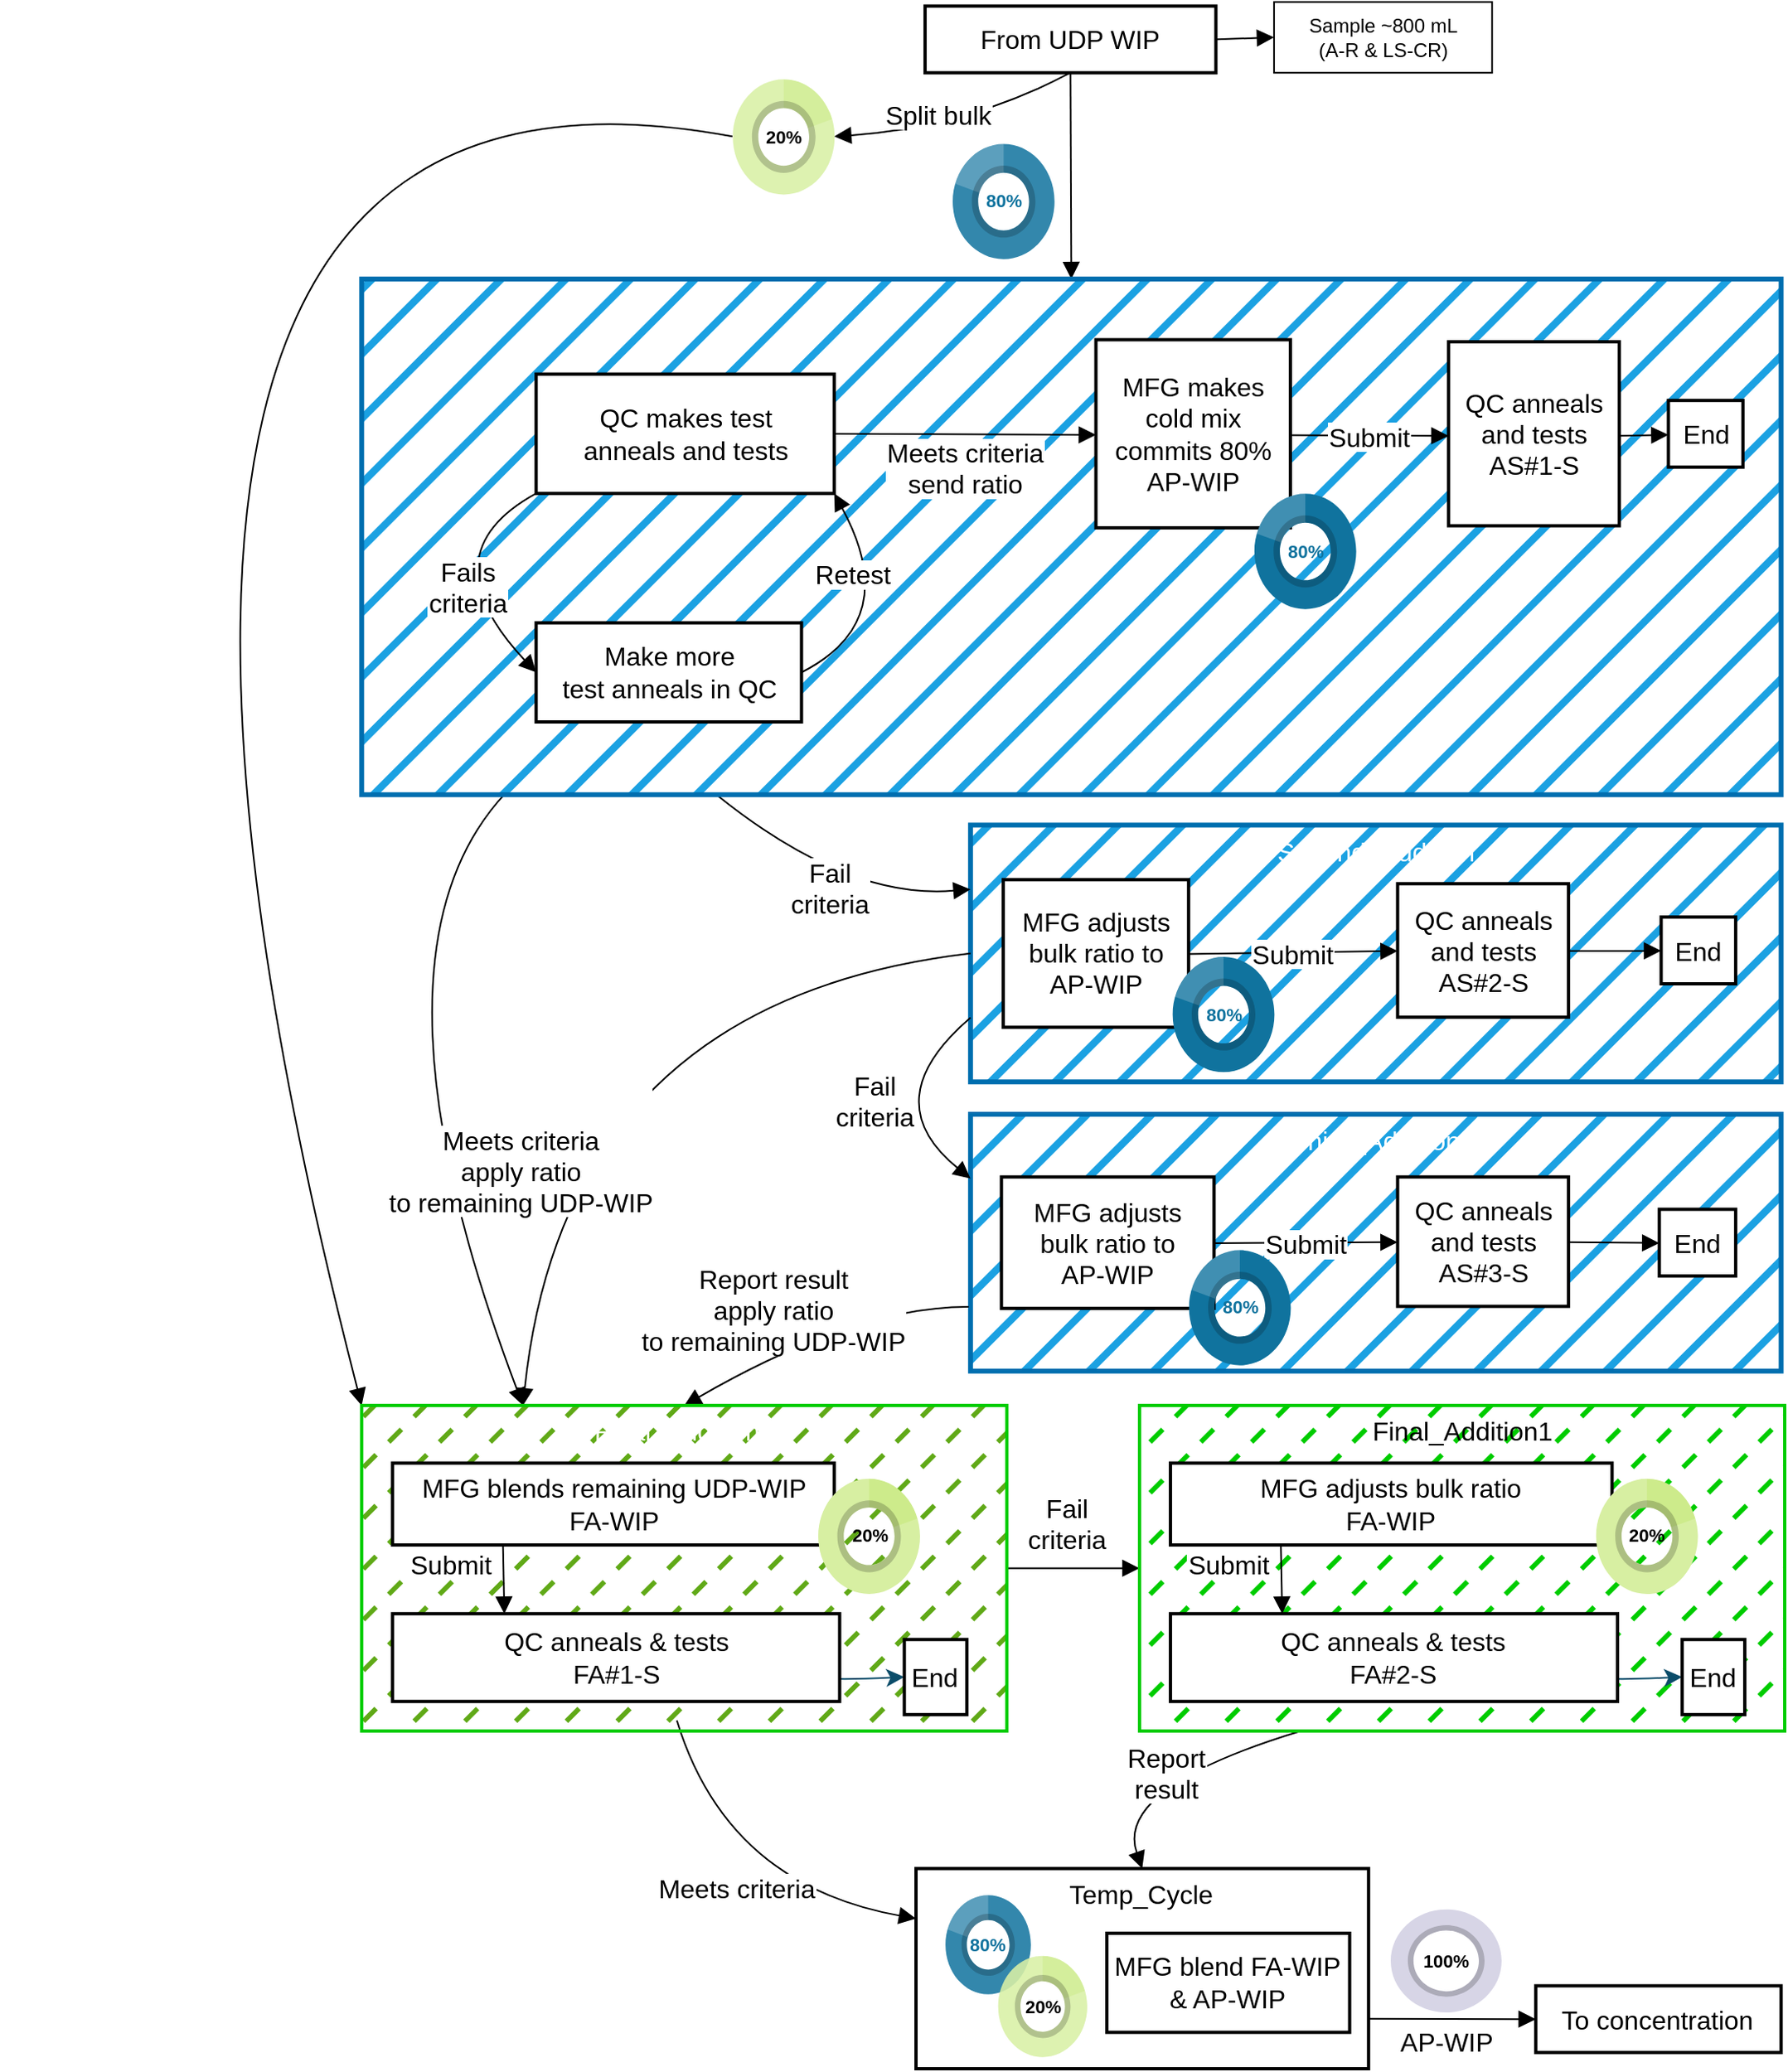<mxfile version="24.4.8" type="github">
  <diagram name="Page-1" id="gUKE7Ty1ndnf_Hq8EU9M">
    <mxGraphModel dx="2800" dy="2726" grid="0" gridSize="10" guides="1" tooltips="1" connect="1" arrows="1" fold="1" page="1" pageScale="1" pageWidth="850" pageHeight="1100" math="0" shadow="0">
      <root>
        <mxCell id="0" />
        <mxCell id="1" parent="0" />
        <mxCell id="pBv_GkbSqUie0VZyw_Bp-6" value="" style="group;glass=1;" parent="1" vertex="1" connectable="0">
          <mxGeometry x="68" y="-248" width="1094" height="1268" as="geometry" />
        </mxCell>
        <mxCell id="u29ysnLNSDEaN5z4U6bu-100" value="Temp_Cycle" style="whiteSpace=wrap;strokeWidth=2;verticalAlign=top;fontSize=16;" parent="pBv_GkbSqUie0VZyw_Bp-6" vertex="1">
          <mxGeometry x="561.483" y="1145.29" width="277.399" height="122.71" as="geometry" />
        </mxCell>
        <mxCell id="u29ysnLNSDEaN5z4U6bu-101" value="MFG blend FA-WIP &amp; AP-WIP" style="whiteSpace=wrap;strokeWidth=2;fontSize=16;" parent="u29ysnLNSDEaN5z4U6bu-100" vertex="1">
          <mxGeometry x="116.976" y="39.664" width="148.837" height="60.735" as="geometry" />
        </mxCell>
        <mxCell id="eIJWV5J0-2OSgaS1AC5S-21" value="80%" style="verticalLabelPosition=middle;verticalAlign=middle;html=1;shape=mxgraph.infographic.partConcEllipse;fillColor=#10739E;strokeColor=default;startAngle=0;endAngle=.8;arcWidth=0.5;fontSize=11;fontColor=#10739E;align=center;fontStyle=1;perimeterSpacing=0;strokeWidth=0;shadow=0;fillOpacity=85;strokeOpacity=0;" parent="u29ysnLNSDEaN5z4U6bu-100" vertex="1">
          <mxGeometry x="17.825" y="16.113" width="52.36" height="60.735" as="geometry" />
        </mxCell>
        <mxCell id="eIJWV5J0-2OSgaS1AC5S-12" value="20%" style="verticalLabelPosition=middle;verticalAlign=middle;html=1;shape=mxgraph.infographic.partConcEllipse;fillColor=#cdeb8b;strokeColor=#36393d;startAngle=0;endAngle=0.20;arcWidth=0.5;fontSize=11;align=center;fontStyle=1;perimeterSpacing=0;strokeWidth=0;shadow=0;fillOpacity=85;strokeOpacity=0;" parent="u29ysnLNSDEaN5z4U6bu-100" vertex="1">
          <mxGeometry x="50.132" y="53.298" width="54.589" height="61.975" as="geometry" />
        </mxCell>
        <mxCell id="u29ysnLNSDEaN5z4U6bu-114" value="Third_Addition" style="whiteSpace=wrap;strokeWidth=3;verticalAlign=top;fontSize=16;container=0;fillColor=#1ba1e2;fontColor=#ffffff;strokeColor=#006EAF;fillStyle=hatch;" parent="pBv_GkbSqUie0VZyw_Bp-6" vertex="1">
          <mxGeometry x="594.904" y="682.96" width="496.868" height="157.415" as="geometry" />
        </mxCell>
        <mxCell id="u29ysnLNSDEaN5z4U6bu-122" value="Second_Addition" style="whiteSpace=wrap;strokeWidth=3;verticalAlign=top;fontSize=16;container=0;strokeColor=#006EAF;fillColor=#1ba1e2;fontColor=#ffffff;fillStyle=hatch;" parent="pBv_GkbSqUie0VZyw_Bp-6" vertex="1">
          <mxGeometry x="594.904" y="505.713" width="496.868" height="157.415" as="geometry" />
        </mxCell>
        <mxCell id="u29ysnLNSDEaN5z4U6bu-143" value="From UDP WIP" style="whiteSpace=wrap;strokeWidth=2;fontSize=16;" parent="pBv_GkbSqUie0VZyw_Bp-6" vertex="1">
          <mxGeometry x="567.053" y="3.718" width="178.248" height="40.903" as="geometry" />
        </mxCell>
        <mxCell id="u29ysnLNSDEaN5z4U6bu-144" value="To concentration" style="whiteSpace=wrap;strokeWidth=2;fontSize=16;" parent="pBv_GkbSqUie0VZyw_Bp-6" vertex="1">
          <mxGeometry x="941.375" y="1217.181" width="150.397" height="40.903" as="geometry" />
        </mxCell>
        <mxCell id="u29ysnLNSDEaN5z4U6bu-145" value="" style="curved=1;startArrow=none;endArrow=block;exitX=0.5;exitY=1.012;entryX=0.5;entryY=0.002;rounded=0;fontSize=16;startSize=8;endSize=8;" parent="pBv_GkbSqUie0VZyw_Bp-6" source="u29ysnLNSDEaN5z4U6bu-143" edge="1">
          <mxGeometry relative="1" as="geometry">
            <Array as="points" />
            <mxPoint x="656.695" y="171.05" as="targetPoint" />
          </mxGeometry>
        </mxCell>
        <mxCell id="u29ysnLNSDEaN5z4U6bu-146" value="Fail&#xa;criteria" style="curved=1;startArrow=none;endArrow=block;exitX=0.25;exitY=1;entryX=0;entryY=0.25;rounded=0;fontSize=16;startSize=8;endSize=8;exitDx=0;exitDy=0;entryDx=0;entryDy=0;" parent="pBv_GkbSqUie0VZyw_Bp-6" target="u29ysnLNSDEaN5z4U6bu-122" edge="1">
          <mxGeometry relative="1" as="geometry">
            <Array as="points">
              <mxPoint x="519.149" y="551.574" />
            </Array>
            <mxPoint x="439.215" y="487.12" as="sourcePoint" />
          </mxGeometry>
        </mxCell>
        <mxCell id="u29ysnLNSDEaN5z4U6bu-148" value="" style="curved=1;startArrow=none;endArrow=block;exitX=0;exitY=0.5;rounded=0;fontSize=16;startSize=8;endSize=8;exitDx=0;exitDy=0;entryX=0.25;entryY=0;entryDx=0;entryDy=0;" parent="pBv_GkbSqUie0VZyw_Bp-6" source="u29ysnLNSDEaN5z4U6bu-122" target="u29ysnLNSDEaN5z4U6bu-164" edge="1">
          <mxGeometry x="-0.295" y="32" relative="1" as="geometry">
            <Array as="points">
              <mxPoint x="346.47" y="613.548" />
            </Array>
            <mxPoint x="457.876" y="858.968" as="targetPoint" />
            <mxPoint x="1" as="offset" />
          </mxGeometry>
        </mxCell>
        <mxCell id="pBv_GkbSqUie0VZyw_Bp-4" value="&amp;nbsp; &amp;nbsp; &amp;nbsp; &amp;nbsp; &amp;nbsp; &amp;nbsp;&amp;nbsp;&lt;div&gt;&amp;nbsp; &amp;nbsp; &amp;nbsp; &amp;nbsp; &amp;nbsp; &amp;nbsp; &amp;nbsp; &amp;nbsp; &amp;nbsp; &amp;nbsp; &amp;nbsp;&amp;nbsp;&lt;/div&gt;&lt;div&gt;&amp;nbsp; &amp;nbsp; &amp;nbsp; &amp;nbsp; &amp;nbsp;&amp;nbsp;&lt;/div&gt;&lt;div&gt;&lt;br&gt;&lt;/div&gt;" style="edgeLabel;html=1;align=center;verticalAlign=middle;resizable=0;points=[];" parent="u29ysnLNSDEaN5z4U6bu-148" vertex="1" connectable="0">
          <mxGeometry x="-0.224" y="40" relative="1" as="geometry">
            <mxPoint x="-41" y="45" as="offset" />
          </mxGeometry>
        </mxCell>
        <mxCell id="u29ysnLNSDEaN5z4U6bu-147" value="Meets criteria&#xa;apply ratio&#xa;to remaining UDP-WIP" style="curved=1;startArrow=none;endArrow=block;exitX=0.102;exitY=0.995;entryX=0.25;entryY=0;rounded=0;fontSize=16;startSize=8;endSize=8;exitDx=0;exitDy=0;exitPerimeter=0;entryDx=0;entryDy=0;" parent="pBv_GkbSqUie0VZyw_Bp-6" target="u29ysnLNSDEaN5z4U6bu-164" edge="1">
          <mxGeometry x="0.372" y="50" relative="1" as="geometry">
            <Array as="points">
              <mxPoint x="216.126" y="585.04" />
            </Array>
            <mxPoint x="457.876" y="858.968" as="targetPoint" />
            <mxPoint x="310.444" y="485.54" as="sourcePoint" />
            <mxPoint as="offset" />
          </mxGeometry>
        </mxCell>
        <mxCell id="u29ysnLNSDEaN5z4U6bu-150" value="Report result&#xa;apply ratio&#xa;to remaining UDP-WIP" style="curved=1;startArrow=none;endArrow=block;exitX=0;exitY=0.75;entryX=0.5;entryY=0;rounded=0;fontSize=16;startSize=8;endSize=8;exitDx=0;exitDy=0;entryDx=0;entryDy=0;" parent="pBv_GkbSqUie0VZyw_Bp-6" target="u29ysnLNSDEaN5z4U6bu-164" edge="1">
          <mxGeometry x="0.189" y="-24" relative="1" as="geometry">
            <Array as="points">
              <mxPoint x="524.719" y="800.712" />
            </Array>
            <mxPoint x="517.199" y="861.447" as="targetPoint" />
            <mxPoint x="593.79" y="801.022" as="sourcePoint" />
            <mxPoint as="offset" />
          </mxGeometry>
        </mxCell>
        <mxCell id="u29ysnLNSDEaN5z4U6bu-151" value="Meets criteria" style="curved=1;startArrow=none;endArrow=block;exitX=0.409;exitY=0.992;entryX=0;entryY=0.25;rounded=0;fontSize=16;startSize=8;endSize=8;entryDx=0;entryDy=0;exitDx=0;exitDy=0;exitPerimeter=0;" parent="pBv_GkbSqUie0VZyw_Bp-6" target="u29ysnLNSDEaN5z4U6bu-100" edge="1">
          <mxGeometry x="0.002" relative="1" as="geometry">
            <Array as="points">
              <mxPoint x="445.621" y="1155.206" />
            </Array>
            <mxPoint x="414.891" y="1054.47" as="sourcePoint" />
            <mxPoint as="offset" />
          </mxGeometry>
        </mxCell>
        <mxCell id="u29ysnLNSDEaN5z4U6bu-152" value="Fail&#xa;criteria" style="curved=1;startArrow=none;endArrow=block;exitX=1;exitY=0.5;entryX=0;entryY=0.5;rounded=0;fontSize=16;startSize=8;endSize=8;exitDx=0;exitDy=0;entryDx=0;entryDy=0;" parent="pBv_GkbSqUie0VZyw_Bp-6" source="u29ysnLNSDEaN5z4U6bu-164" target="eIJWV5J0-2OSgaS1AC5S-30" edge="1">
          <mxGeometry x="-0.093" y="28" relative="1" as="geometry">
            <Array as="points" />
            <mxPoint x="694.055" y="957.507" as="sourcePoint" />
            <mxPoint as="offset" />
            <mxPoint x="696.283" y="960.606" as="targetPoint" />
          </mxGeometry>
        </mxCell>
        <mxCell id="u29ysnLNSDEaN5z4U6bu-153" value="Report&#xa;result" style="curved=1;startArrow=none;endArrow=block;exitX=0.25;exitY=1;entryX=0.5;entryY=0;rounded=0;fontSize=16;startSize=8;endSize=8;exitDx=0;exitDy=0;entryDx=0;entryDy=0;fontColor=default;" parent="pBv_GkbSqUie0VZyw_Bp-6" target="u29ysnLNSDEaN5z4U6bu-100" edge="1">
          <mxGeometry relative="1" as="geometry">
            <Array as="points">
              <mxPoint x="682.914" y="1095.711" />
            </Array>
            <mxPoint x="797.383" y="1061.005" as="sourcePoint" />
          </mxGeometry>
        </mxCell>
        <mxCell id="u29ysnLNSDEaN5z4U6bu-154" value="AP-WIP" style="curved=1;startArrow=none;endArrow=block;exitX=1;exitY=0.75;entryX=0;entryY=0.5;rounded=0;fontSize=16;startSize=8;endSize=8;exitDx=0;exitDy=0;entryDx=0;entryDy=0;" parent="pBv_GkbSqUie0VZyw_Bp-6" source="u29ysnLNSDEaN5z4U6bu-100" target="u29ysnLNSDEaN5z4U6bu-144" edge="1">
          <mxGeometry x="-0.065" y="-13" relative="1" as="geometry">
            <Array as="points" />
            <mxPoint x="833.312" y="1239.802" as="sourcePoint" />
            <mxPoint as="offset" />
          </mxGeometry>
        </mxCell>
        <mxCell id="u29ysnLNSDEaN5z4U6bu-160" value="" style="group;fontSize=16;fillColor=#1ba1e2;strokeColor=#006EAF;strokeWidth=3;glass=0;fontColor=#ffffff;fillStyle=hatch;" parent="pBv_GkbSqUie0VZyw_Bp-6" vertex="1" connectable="0">
          <mxGeometry x="221.697" y="171.05" width="870.075" height="316.07" as="geometry" />
        </mxCell>
        <mxCell id="u29ysnLNSDEaN5z4U6bu-131" value="QC makes test&#xa;anneals and tests" style="whiteSpace=wrap;strokeWidth=2;fontSize=16;" parent="u29ysnLNSDEaN5z4U6bu-160" vertex="1">
          <mxGeometry x="106.949" y="58.256" width="182.705" height="73.13" as="geometry" />
        </mxCell>
        <mxCell id="u29ysnLNSDEaN5z4U6bu-133" value="Make more&#xa;test anneals in QC" style="whiteSpace=wrap;strokeWidth=2;fontSize=16;" parent="u29ysnLNSDEaN5z4U6bu-160" vertex="1">
          <mxGeometry x="106.949" y="210.714" width="162.652" height="60.735" as="geometry" />
        </mxCell>
        <mxCell id="u29ysnLNSDEaN5z4U6bu-134" value="MFG makes&#xa;cold mix&#xa;commits 80%&#xa;AP-WIP" style="whiteSpace=wrap;strokeWidth=2;fontSize=16;verticalAlign=middle;" parent="u29ysnLNSDEaN5z4U6bu-160" vertex="1">
          <mxGeometry x="450.077" y="37.185" width="119.204" height="115.273" as="geometry" />
        </mxCell>
        <mxCell id="u29ysnLNSDEaN5z4U6bu-135" value="QC anneals&#xa;and tests&#xa;AS#1-S" style="whiteSpace=wrap;strokeWidth=2;fontSize=16;" parent="u29ysnLNSDEaN5z4U6bu-160" vertex="1">
          <mxGeometry x="666.204" y="38.424" width="104.721" height="112.794" as="geometry" />
        </mxCell>
        <mxCell id="u29ysnLNSDEaN5z4U6bu-136" value="End" style="whiteSpace=wrap;strokeWidth=2;fontSize=16;" parent="u29ysnLNSDEaN5z4U6bu-160" vertex="1">
          <mxGeometry x="801.004" y="74.37" width="45.676" height="40.903" as="geometry" />
        </mxCell>
        <mxCell id="u29ysnLNSDEaN5z4U6bu-138" value="Fails&#xa;criteria" style="curved=1;startArrow=none;endArrow=block;exitX=0;exitY=1;entryX=0;entryY=0.5;rounded=0;fontSize=16;startSize=8;endSize=8;exitDx=0;exitDy=0;entryDx=0;entryDy=0;" parent="u29ysnLNSDEaN5z4U6bu-160" source="u29ysnLNSDEaN5z4U6bu-131" target="u29ysnLNSDEaN5z4U6bu-133" edge="1">
          <mxGeometry x="0.236" y="6" relative="1" as="geometry">
            <Array as="points">
              <mxPoint x="38.992" y="168.571" />
            </Array>
            <mxPoint as="offset" />
          </mxGeometry>
        </mxCell>
        <mxCell id="u29ysnLNSDEaN5z4U6bu-139" value="Retest" style="curved=1;startArrow=none;endArrow=block;exitX=1;exitY=0.5;entryX=1;entryY=1;rounded=0;fontSize=16;startSize=8;endSize=8;entryDx=0;entryDy=0;exitDx=0;exitDy=0;" parent="u29ysnLNSDEaN5z4U6bu-160" source="u29ysnLNSDEaN5z4U6bu-133" target="u29ysnLNSDEaN5z4U6bu-131" edge="1">
          <mxGeometry x="0.391" y="13" relative="1" as="geometry">
            <Array as="points">
              <mxPoint x="331.988" y="209.474" />
            </Array>
            <mxPoint as="offset" />
          </mxGeometry>
        </mxCell>
        <mxCell id="u29ysnLNSDEaN5z4U6bu-140" value="Meets criteria&#xa;send ratio" style="curved=1;startArrow=none;endArrow=block;entryX=-0.001;entryY=0.508;rounded=0;fontSize=16;startSize=8;endSize=8;exitX=1;exitY=0.5;exitDx=0;exitDy=0;" parent="u29ysnLNSDEaN5z4U6bu-160" edge="1">
          <mxGeometry x="0.001" y="-20" relative="1" as="geometry">
            <Array as="points" />
            <mxPoint x="289.654" y="94.821" as="sourcePoint" />
            <mxPoint x="450.077" y="95.501" as="targetPoint" />
            <mxPoint as="offset" />
          </mxGeometry>
        </mxCell>
        <mxCell id="u29ysnLNSDEaN5z4U6bu-141" value="Submit" style="curved=1;startArrow=none;endArrow=block;exitX=1.003;exitY=0.508;entryX=0.003;entryY=0.511;rounded=0;fontSize=16;startSize=8;endSize=8;" parent="u29ysnLNSDEaN5z4U6bu-160" source="u29ysnLNSDEaN5z4U6bu-134" target="u29ysnLNSDEaN5z4U6bu-135" edge="1">
          <mxGeometry relative="1" as="geometry">
            <Array as="points" />
          </mxGeometry>
        </mxCell>
        <mxCell id="u29ysnLNSDEaN5z4U6bu-142" value="" style="curved=1;startArrow=none;endArrow=block;exitX=1.007;exitY=0.511;entryX=-0.008;entryY=0.517;rounded=0;fontSize=16;startSize=8;endSize=8;" parent="u29ysnLNSDEaN5z4U6bu-160" source="u29ysnLNSDEaN5z4U6bu-135" target="u29ysnLNSDEaN5z4U6bu-136" edge="1">
          <mxGeometry relative="1" as="geometry">
            <Array as="points" />
          </mxGeometry>
        </mxCell>
        <mxCell id="pBv_GkbSqUie0VZyw_Bp-3" value="80%" style="verticalLabelPosition=middle;verticalAlign=middle;html=1;shape=mxgraph.infographic.partConcEllipse;fillColor=#10739E;strokeColor=default;startAngle=0;endAngle=.8;arcWidth=0.5;fontSize=11;fontColor=#10739E;align=center;fontStyle=1;perimeterSpacing=0;strokeWidth=0;shadow=0;fillOpacity=100;strokeOpacity=0;" parent="u29ysnLNSDEaN5z4U6bu-160" vertex="1">
          <mxGeometry x="547" y="131.386" width="62.387" height="70.651" as="geometry" />
        </mxCell>
        <mxCell id="u29ysnLNSDEaN5z4U6bu-123" value="MFG adjusts&#xa;bulk ratio to AP-WIP" style="whiteSpace=wrap;strokeWidth=2;fontSize=16;" parent="pBv_GkbSqUie0VZyw_Bp-6" vertex="1">
          <mxGeometry x="614.957" y="539.179" width="113.633" height="90.483" as="geometry" />
        </mxCell>
        <mxCell id="u29ysnLNSDEaN5z4U6bu-125" value="QC anneals&#xa;and tests&#xa;AS#2-S" style="whiteSpace=wrap;strokeWidth=2;fontSize=16;" parent="pBv_GkbSqUie0VZyw_Bp-6" vertex="1">
          <mxGeometry x="856.707" y="541.658" width="104.721" height="81.806" as="geometry" />
        </mxCell>
        <mxCell id="u29ysnLNSDEaN5z4U6bu-126" value="End" style="whiteSpace=wrap;strokeWidth=2;fontSize=16;" parent="pBv_GkbSqUie0VZyw_Bp-6" vertex="1">
          <mxGeometry x="1018.244" y="562.109" width="45.676" height="40.903" as="geometry" />
        </mxCell>
        <mxCell id="u29ysnLNSDEaN5z4U6bu-128" value="Submit" style="curved=1;startArrow=none;endArrow=block;exitX=1.005;exitY=0.504;entryX=0.001;entryY=0.504;rounded=0;fontSize=16;startSize=8;endSize=8;" parent="pBv_GkbSqUie0VZyw_Bp-6" source="u29ysnLNSDEaN5z4U6bu-123" target="u29ysnLNSDEaN5z4U6bu-125" edge="1">
          <mxGeometry relative="1" as="geometry">
            <Array as="points" />
          </mxGeometry>
        </mxCell>
        <mxCell id="u29ysnLNSDEaN5z4U6bu-129" value="" style="curved=1;startArrow=none;endArrow=block;exitX=1.005;exitY=0.504;entryX=-0.012;entryY=0.506;rounded=0;fontSize=16;startSize=8;endSize=8;" parent="pBv_GkbSqUie0VZyw_Bp-6" source="u29ysnLNSDEaN5z4U6bu-125" target="u29ysnLNSDEaN5z4U6bu-126" edge="1">
          <mxGeometry relative="1" as="geometry">
            <Array as="points" />
          </mxGeometry>
        </mxCell>
        <mxCell id="u29ysnLNSDEaN5z4U6bu-115" value="MFG adjusts&#xa;bulk ratio to &#xa;AP-WIP" style="whiteSpace=wrap;strokeWidth=2;fontSize=16;" parent="pBv_GkbSqUie0VZyw_Bp-6" vertex="1">
          <mxGeometry x="613.843" y="721.384" width="130.344" height="80.567" as="geometry" />
        </mxCell>
        <mxCell id="u29ysnLNSDEaN5z4U6bu-117" value="QC anneals&#xa;and tests&#xa;AS#3-S" style="whiteSpace=wrap;strokeWidth=2;fontSize=16;" parent="pBv_GkbSqUie0VZyw_Bp-6" vertex="1">
          <mxGeometry x="856.707" y="721.384" width="104.721" height="79.327" as="geometry" />
        </mxCell>
        <mxCell id="u29ysnLNSDEaN5z4U6bu-118" value="End" style="whiteSpace=wrap;strokeWidth=2;fontSize=16;" parent="pBv_GkbSqUie0VZyw_Bp-6" vertex="1">
          <mxGeometry x="1017.13" y="741.216" width="46.79" height="40.903" as="geometry" />
        </mxCell>
        <mxCell id="u29ysnLNSDEaN5z4U6bu-120" value="Submit" style="curved=1;startArrow=none;endArrow=block;exitX=1.005;exitY=0.504;entryX=0.001;entryY=0.504;rounded=0;fontSize=16;startSize=8;endSize=8;" parent="pBv_GkbSqUie0VZyw_Bp-6" source="u29ysnLNSDEaN5z4U6bu-115" target="u29ysnLNSDEaN5z4U6bu-117" edge="1">
          <mxGeometry relative="1" as="geometry">
            <Array as="points" />
          </mxGeometry>
        </mxCell>
        <mxCell id="u29ysnLNSDEaN5z4U6bu-121" value="" style="curved=1;startArrow=none;endArrow=block;exitX=1.005;exitY=0.504;entryX=-0.012;entryY=0.506;rounded=0;fontSize=16;startSize=8;endSize=8;" parent="pBv_GkbSqUie0VZyw_Bp-6" source="u29ysnLNSDEaN5z4U6bu-117" target="u29ysnLNSDEaN5z4U6bu-118" edge="1">
          <mxGeometry relative="1" as="geometry">
            <Array as="points" />
          </mxGeometry>
        </mxCell>
        <mxCell id="u29ysnLNSDEaN5z4U6bu-170" value="Fail&#xa;criteria" style="curved=1;startArrow=none;endArrow=block;exitX=0;exitY=0.75;entryX=0;entryY=0.25;rounded=0;fontSize=16;startSize=8;endSize=8;exitDx=0;exitDy=0;entryDx=0;entryDy=0;" parent="pBv_GkbSqUie0VZyw_Bp-6" source="u29ysnLNSDEaN5z4U6bu-122" target="u29ysnLNSDEaN5z4U6bu-114" edge="1">
          <mxGeometry relative="1" as="geometry">
            <Array as="points">
              <mxPoint x="535.859" y="674.283" />
            </Array>
            <mxPoint x="1091.772" y="585.04" as="sourcePoint" />
            <mxPoint x="1091.772" y="762.287" as="targetPoint" />
          </mxGeometry>
        </mxCell>
        <mxCell id="eIJWV5J0-2OSgaS1AC5S-3" value="Sample ~800 mL&lt;br&gt;(A-R &amp;amp; LS-CR)" style="rounded=0;whiteSpace=wrap;html=1;" parent="pBv_GkbSqUie0VZyw_Bp-6" vertex="1">
          <mxGeometry x="780.951" y="1.239" width="133.686" height="43.382" as="geometry" />
        </mxCell>
        <mxCell id="eIJWV5J0-2OSgaS1AC5S-4" value="" style="curved=1;startArrow=none;endArrow=block;entryX=0;entryY=0.5;rounded=0;fontSize=16;startSize=8;endSize=8;entryDx=0;entryDy=0;exitX=1;exitY=0.5;exitDx=0;exitDy=0;" parent="pBv_GkbSqUie0VZyw_Bp-6" source="u29ysnLNSDEaN5z4U6bu-143" target="eIJWV5J0-2OSgaS1AC5S-3" edge="1">
          <mxGeometry relative="1" as="geometry">
            <Array as="points" />
            <mxPoint x="656.177" y="105.357" as="sourcePoint" />
            <mxPoint x="483.566" y="171.05" as="targetPoint" />
          </mxGeometry>
        </mxCell>
        <mxCell id="eIJWV5J0-2OSgaS1AC5S-9" value="80%" style="verticalLabelPosition=middle;verticalAlign=middle;html=1;shape=mxgraph.infographic.partConcEllipse;fillColor=#10739E;strokeColor=default;startAngle=0;endAngle=.8;arcWidth=0.5;fontSize=11;fontColor=#10739E;align=center;fontStyle=1;perimeterSpacing=0;strokeWidth=0;shadow=0;fillOpacity=100;strokeOpacity=0;" parent="pBv_GkbSqUie0VZyw_Bp-6" vertex="1">
          <mxGeometry x="718.564" y="586.28" width="62.387" height="70.651" as="geometry" />
        </mxCell>
        <mxCell id="eIJWV5J0-2OSgaS1AC5S-10" value="80%" style="verticalLabelPosition=middle;verticalAlign=middle;html=1;shape=mxgraph.infographic.partConcEllipse;fillColor=#10739E;strokeColor=default;startAngle=0;endAngle=.8;arcWidth=0.5;fontSize=11;fontColor=#10739E;align=center;fontStyle=1;perimeterSpacing=0;strokeWidth=0;shadow=0;fillOpacity=100;strokeOpacity=0;" parent="pBv_GkbSqUie0VZyw_Bp-6" vertex="1">
          <mxGeometry x="728.591" y="766.006" width="62.387" height="70.651" as="geometry" />
        </mxCell>
        <mxCell id="eIJWV5J0-2OSgaS1AC5S-22" value="100%" style="verticalLabelPosition=middle;verticalAlign=middle;html=1;shape=mxgraph.infographic.partConcEllipse;fillColor=#d0cee2;strokeColor=#56517e;startAngle=0;endAngle=1;arcWidth=0.41;fontSize=11;align=center;fontStyle=1;perimeterSpacing=0;strokeWidth=0;shadow=0;fillOpacity=85;strokeOpacity=0;" parent="pBv_GkbSqUie0VZyw_Bp-6" vertex="1">
          <mxGeometry x="852.251" y="1170.08" width="67.957" height="63.214" as="geometry" />
        </mxCell>
        <mxCell id="eIJWV5J0-2OSgaS1AC5S-28" value="Split bulk" style="curved=1;startArrow=none;endArrow=block;exitX=0.5;exitY=1;entryX=1;entryY=0.5;rounded=0;fontSize=16;startSize=8;endSize=8;horizontal=1;exitDx=0;exitDy=0;entryDx=0;entryDy=0;entryPerimeter=0;" parent="pBv_GkbSqUie0VZyw_Bp-6" source="u29ysnLNSDEaN5z4U6bu-143" target="eIJWV5J0-2OSgaS1AC5S-27" edge="1">
          <mxGeometry x="0.152" y="-10" relative="1" as="geometry">
            <Array as="points">
              <mxPoint x="592.676" y="78.088" />
            </Array>
            <mxPoint x="819.943" y="376.805" as="sourcePoint" />
            <mxPoint x="916.866" y="378.045" as="targetPoint" />
            <mxPoint as="offset" />
          </mxGeometry>
        </mxCell>
        <mxCell id="eIJWV5J0-2OSgaS1AC5S-27" value="20%" style="verticalLabelPosition=middle;verticalAlign=middle;html=1;shape=mxgraph.infographic.partConcEllipse;fillColor=#cdeb8b;strokeColor=#36393d;startAngle=0;endAngle=0.20;arcWidth=0.5;fontSize=11;align=center;fontStyle=1;perimeterSpacing=0;strokeWidth=0;shadow=0;fillOpacity=85;strokeOpacity=0;" parent="pBv_GkbSqUie0VZyw_Bp-6" vertex="1">
          <mxGeometry x="448.963" y="48.34" width="62.387" height="70.651" as="geometry" />
        </mxCell>
        <mxCell id="eIJWV5J0-2OSgaS1AC5S-8" value="80%" style="verticalLabelPosition=middle;verticalAlign=middle;html=1;shape=mxgraph.infographic.partConcEllipse;fillColor=#10739E;strokeColor=default;startAngle=0;endAngle=.8;arcWidth=0.5;fontSize=11;fontColor=#10739E;align=center;fontStyle=1;perimeterSpacing=0;strokeWidth=0;shadow=0;fillOpacity=85;strokeOpacity=0;" parent="pBv_GkbSqUie0VZyw_Bp-6" vertex="1">
          <mxGeometry x="583.764" y="88.004" width="62.387" height="70.651" as="geometry" />
        </mxCell>
        <mxCell id="pBv_GkbSqUie0VZyw_Bp-2" value="" style="curved=1;startArrow=none;endArrow=block;exitX=0;exitY=0.5;entryX=0;entryY=0;rounded=0;fontSize=16;startSize=8;endSize=8;horizontal=1;exitDx=0;exitDy=0;exitPerimeter=0;entryDx=0;entryDy=0;" parent="pBv_GkbSqUie0VZyw_Bp-6" source="eIJWV5J0-2OSgaS1AC5S-27" target="u29ysnLNSDEaN5z4U6bu-164" edge="1">
          <mxGeometry x="-0.847" y="41" relative="1" as="geometry">
            <Array as="points">
              <mxPoint />
            </Array>
            <mxPoint x="433.5" y="81.472" as="sourcePoint" />
            <mxPoint x="277.533" y="82.711" as="targetPoint" />
            <mxPoint as="offset" />
          </mxGeometry>
        </mxCell>
        <mxCell id="u29ysnLNSDEaN5z4U6bu-164" value="Final_Addition1" style="whiteSpace=wrap;strokeWidth=2;verticalAlign=top;fontSize=16;container=0;strokeColor=#00CC00;fillColor=#60a917;fontColor=#ffffff;fillStyle=dashed;gradientColor=none;" parent="pBv_GkbSqUie0VZyw_Bp-6" vertex="1">
          <mxGeometry x="221.697" y="861.447" width="395.489" height="199.558" as="geometry" />
        </mxCell>
        <mxCell id="u29ysnLNSDEaN5z4U6bu-165" style="edgeStyle=none;curved=1;rounded=0;orthogonalLoop=1;jettySize=auto;html=1;exitX=1;exitY=0.5;exitDx=0;exitDy=0;strokeColor=#0B4D6A;fontSize=16;startSize=8;endSize=8;entryX=0;entryY=0.5;entryDx=0;entryDy=0;" parent="pBv_GkbSqUie0VZyw_Bp-6" source="u29ysnLNSDEaN5z4U6bu-166" target="u29ysnLNSDEaN5z4U6bu-168" edge="1">
          <mxGeometry relative="1" as="geometry">
            <Array as="points">
              <mxPoint x="460.104" y="1032.318" />
            </Array>
          </mxGeometry>
        </mxCell>
        <mxCell id="u29ysnLNSDEaN5z4U6bu-166" value="QC anneals &amp; tests&#xa;FA#1-S" style="whiteSpace=wrap;strokeWidth=2;fontSize=16;" parent="pBv_GkbSqUie0VZyw_Bp-6" vertex="1">
          <mxGeometry x="240.635" y="989.114" width="274.057" height="53.757" as="geometry" />
        </mxCell>
        <mxCell id="u29ysnLNSDEaN5z4U6bu-167" value="MFG blends remaining UDP-WIP&#xa;FA-WIP" style="whiteSpace=wrap;strokeWidth=2;fontSize=16;" parent="pBv_GkbSqUie0VZyw_Bp-6" vertex="1">
          <mxGeometry x="240.635" y="896.772" width="270.715" height="50.199" as="geometry" />
        </mxCell>
        <mxCell id="u29ysnLNSDEaN5z4U6bu-168" value="End" style="whiteSpace=wrap;strokeWidth=2;fontSize=16;" parent="pBv_GkbSqUie0VZyw_Bp-6" vertex="1">
          <mxGeometry x="554.322" y="1004.884" width="38.353" height="46.052" as="geometry" />
        </mxCell>
        <mxCell id="u29ysnLNSDEaN5z4U6bu-169" value="Submit" style="curved=1;startArrow=none;endArrow=block;entryX=0.25;entryY=0;rounded=0;fontSize=16;startSize=8;endSize=8;entryDx=0;entryDy=0;exitX=0.25;exitY=1;exitDx=0;exitDy=0;" parent="pBv_GkbSqUie0VZyw_Bp-6" source="u29ysnLNSDEaN5z4U6bu-167" target="u29ysnLNSDEaN5z4U6bu-166" edge="1">
          <mxGeometry x="-0.498" y="-32" relative="1" as="geometry">
            <Array as="points" />
            <mxPoint x="276.285" y="940.774" as="sourcePoint" />
            <mxPoint as="offset" />
          </mxGeometry>
        </mxCell>
        <mxCell id="eIJWV5J0-2OSgaS1AC5S-30" value="Final_Addition1" style="whiteSpace=wrap;strokeWidth=2;verticalAlign=top;fontSize=16;container=0;fillStyle=dashed;fillColor=#00CC00;strokeColor=#00CC00;" parent="pBv_GkbSqUie0VZyw_Bp-6" vertex="1">
          <mxGeometry x="698.511" y="861.447" width="395.489" height="199.558" as="geometry" />
        </mxCell>
        <mxCell id="eIJWV5J0-2OSgaS1AC5S-11" value="20%" style="verticalLabelPosition=middle;verticalAlign=middle;html=1;shape=mxgraph.infographic.partConcEllipse;fillColor=#cdeb8b;strokeColor=#36393d;startAngle=0;endAngle=0.20;arcWidth=0.5;fontSize=11;align=center;fontStyle=1;perimeterSpacing=0;strokeWidth=0;shadow=0;fillOpacity=100;strokeOpacity=0;" parent="pBv_GkbSqUie0VZyw_Bp-6" vertex="1">
          <mxGeometry x="501.324" y="906.068" width="62.387" height="70.651" as="geometry" />
        </mxCell>
        <mxCell id="eIJWV5J0-2OSgaS1AC5S-31" style="edgeStyle=none;curved=1;rounded=0;orthogonalLoop=1;jettySize=auto;html=1;exitX=1;exitY=0.5;exitDx=0;exitDy=0;strokeColor=#0B4D6A;fontSize=16;startSize=8;endSize=8;entryX=0;entryY=0.5;entryDx=0;entryDy=0;" parent="pBv_GkbSqUie0VZyw_Bp-6" source="eIJWV5J0-2OSgaS1AC5S-32" target="eIJWV5J0-2OSgaS1AC5S-34" edge="1">
          <mxGeometry relative="1" as="geometry">
            <Array as="points">
              <mxPoint x="936.919" y="1032.318" />
            </Array>
          </mxGeometry>
        </mxCell>
        <mxCell id="eIJWV5J0-2OSgaS1AC5S-32" value="QC anneals &amp; tests&#xa;FA#2-S" style="whiteSpace=wrap;strokeWidth=2;fontSize=16;container=0;" parent="pBv_GkbSqUie0VZyw_Bp-6" vertex="1">
          <mxGeometry x="717.45" y="989.114" width="274.057" height="53.757" as="geometry" />
        </mxCell>
        <mxCell id="eIJWV5J0-2OSgaS1AC5S-33" value="MFG adjusts bulk ratio&#xa;FA-WIP" style="whiteSpace=wrap;strokeWidth=2;fontSize=16;container=0;" parent="pBv_GkbSqUie0VZyw_Bp-6" vertex="1">
          <mxGeometry x="717.45" y="896.772" width="270.715" height="50.199" as="geometry" />
        </mxCell>
        <mxCell id="eIJWV5J0-2OSgaS1AC5S-34" value="End" style="whiteSpace=wrap;strokeWidth=2;fontSize=16;container=0;" parent="pBv_GkbSqUie0VZyw_Bp-6" vertex="1">
          <mxGeometry x="1031.137" y="1004.884" width="38.353" height="46.052" as="geometry" />
        </mxCell>
        <mxCell id="eIJWV5J0-2OSgaS1AC5S-35" value="Submit" style="curved=1;startArrow=none;endArrow=block;entryX=0.25;entryY=0;rounded=0;fontSize=16;startSize=8;endSize=8;entryDx=0;entryDy=0;exitX=0.25;exitY=1;exitDx=0;exitDy=0;" parent="pBv_GkbSqUie0VZyw_Bp-6" source="eIJWV5J0-2OSgaS1AC5S-33" target="eIJWV5J0-2OSgaS1AC5S-32" edge="1">
          <mxGeometry x="-0.498" y="-32" relative="1" as="geometry">
            <Array as="points" />
            <mxPoint x="753.1" y="940.774" as="sourcePoint" />
            <mxPoint as="offset" />
          </mxGeometry>
        </mxCell>
        <mxCell id="eIJWV5J0-2OSgaS1AC5S-36" value="20%" style="verticalLabelPosition=middle;verticalAlign=middle;html=1;shape=mxgraph.infographic.partConcEllipse;fillColor=#cdeb8b;strokeColor=#36393d;startAngle=0;endAngle=0.20;arcWidth=0.5;fontSize=11;align=center;fontStyle=1;perimeterSpacing=0;strokeWidth=0;shadow=0;fillOpacity=100;strokeOpacity=0;container=0;" parent="pBv_GkbSqUie0VZyw_Bp-6" vertex="1">
          <mxGeometry x="978.138" y="906.068" width="62.387" height="70.651" as="geometry" />
        </mxCell>
      </root>
    </mxGraphModel>
  </diagram>
</mxfile>
